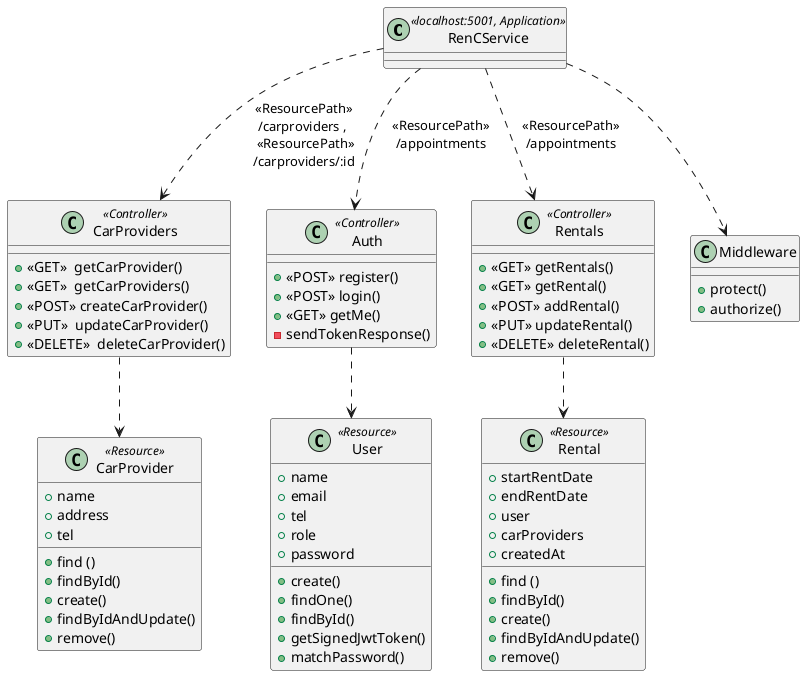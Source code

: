 @startuml class

class RenCService << localhost:5001, Application >> {
}

class CarProviders << Controller >> {
    {method} + <<GET>>  getCarProvider()
    {method} + <<GET>>  getCarProviders()
    {method} + <<POST>> createCarProvider()
    {method} + <<PUT>>  updateCarProvider()
    {method} + <<DELETE>>  deleteCarProvider()
}

class CarProvider << Resource >> {
    {field} + name
    {field} + address
    {field} + tel

    {method} + find ()
    {method} + findById()
    {method} + create()
    {method} + findByIdAndUpdate()
    {method} + remove()
}


class Auth << Controller >> {
    {method} + <<POST>> register()
    {method} + <<POST>> login()
    {method} + <<GET>> getMe()
    {method} - sendTokenResponse()
}

class User << Resource >> {
    {field} + name
    {field} + email
    {field} + tel
    {field} + role
    {field} + password

    {method} + create()
    {method} + findOne()
    {method} + findById()
    {method} + getSignedJwtToken()
    {method} + matchPassword()
}

class Rentals << Controller >> {
    {method} + <<GET>> getRentals()
    {method} + <<GET>> getRental()
    {method} + <<POST>> addRental()
    {method} + <<PUT>> updateRental()
    {method} + <<DELETE>> deleteRental()
}

class Rental << Resource >> {
    {field} + startRentDate
    {field} + endRentDate
    {field} + user
    {field} + carProviders
    {field} + createdAt

    {method} + find ()
    {method} + findById()
    {method} + create()
    {method} + findByIdAndUpdate()
    {method} + remove()
}

class Middleware {
    {method} + protect()
    {method} + authorize()
}

RenCService ..> CarProviders : <<ResourcePath>>\n/carproviders , \n <<ResourcePath>>\n/carproviders/:id
CarProviders ..> CarProvider

RenCService ..> Auth : <<ResourcePath>>\n/appointments
Auth ..> User

RenCService ..> Rentals : <<ResourcePath>>\n/appointments
Rentals ..> Rental

RenCService ..> Middleware

@enduml
